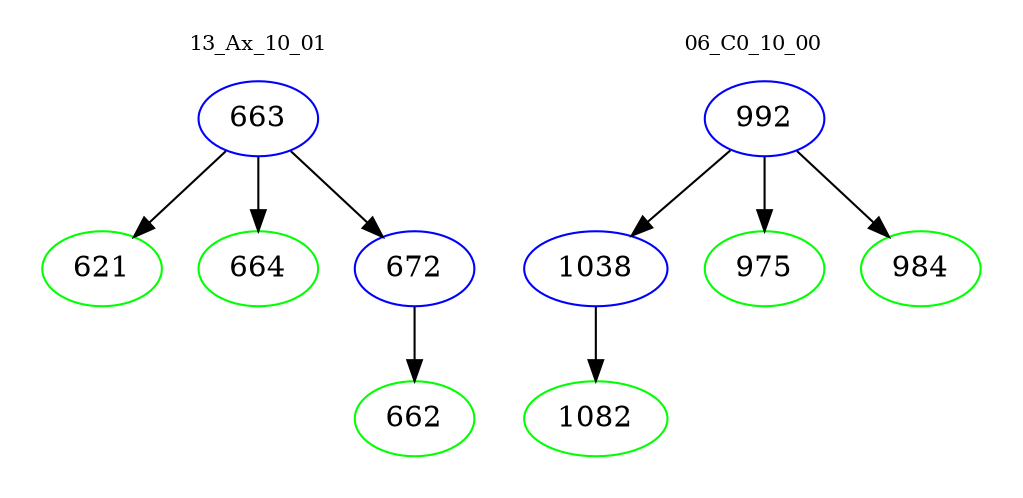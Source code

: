 digraph{
subgraph cluster_0 {
color = white
label = "13_Ax_10_01";
fontsize=10;
T0_663 [label="663", color="blue"]
T0_663 -> T0_621 [color="black"]
T0_621 [label="621", color="green"]
T0_663 -> T0_664 [color="black"]
T0_664 [label="664", color="green"]
T0_663 -> T0_672 [color="black"]
T0_672 [label="672", color="blue"]
T0_672 -> T0_662 [color="black"]
T0_662 [label="662", color="green"]
}
subgraph cluster_1 {
color = white
label = "06_C0_10_00";
fontsize=10;
T1_992 [label="992", color="blue"]
T1_992 -> T1_1038 [color="black"]
T1_1038 [label="1038", color="blue"]
T1_1038 -> T1_1082 [color="black"]
T1_1082 [label="1082", color="green"]
T1_992 -> T1_975 [color="black"]
T1_975 [label="975", color="green"]
T1_992 -> T1_984 [color="black"]
T1_984 [label="984", color="green"]
}
}
